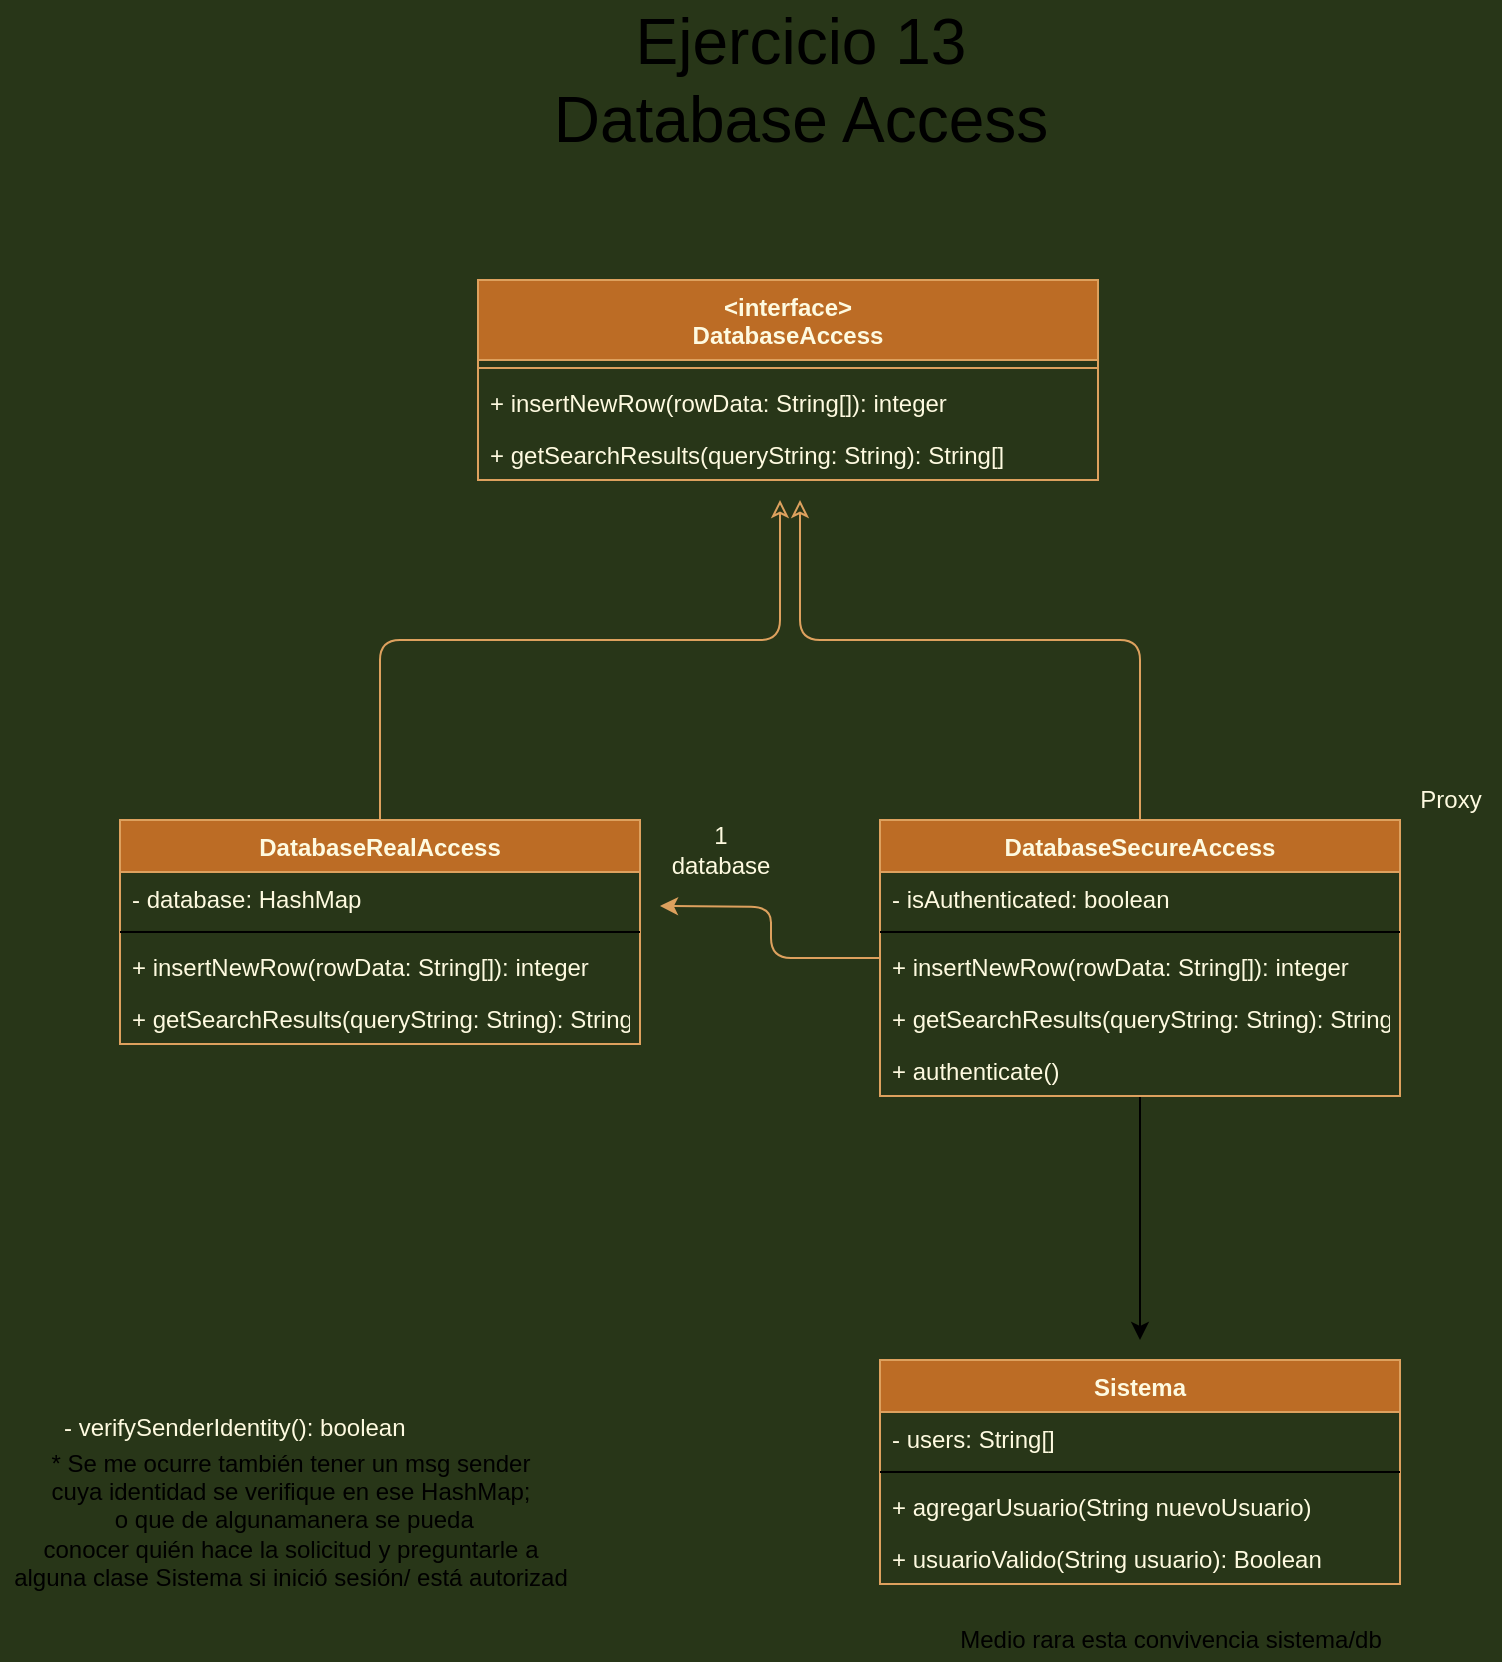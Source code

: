 <mxfile version="19.0.2" type="device"><diagram id="Rlcp8_uMVTG7qezb8W5u" name="Página-1"><mxGraphModel dx="1185" dy="728" grid="1" gridSize="10" guides="1" tooltips="1" connect="1" arrows="1" fold="1" page="1" pageScale="1" pageWidth="827" pageHeight="1169" background="#283618" math="0" shadow="0"><root><mxCell id="0"/><mxCell id="1" parent="0"/><mxCell id="M2c4xd-1SRKMcACbUO43-1" value="&lt;interface&gt;&#10;DatabaseAccess" style="swimlane;fontStyle=1;align=center;verticalAlign=top;childLayout=stackLayout;horizontal=1;startSize=40;horizontalStack=0;resizeParent=1;resizeParentMax=0;resizeLast=0;collapsible=1;marginBottom=0;fillColor=#BC6C25;strokeColor=#DDA15E;fontColor=#FEFAE0;" parent="1" vertex="1"><mxGeometry x="259" y="200" width="310" height="100" as="geometry"/></mxCell><mxCell id="M2c4xd-1SRKMcACbUO43-3" value="" style="line;strokeWidth=1;fillColor=none;align=left;verticalAlign=middle;spacingTop=-1;spacingLeft=3;spacingRight=3;rotatable=0;labelPosition=right;points=[];portConstraint=eastwest;labelBackgroundColor=#283618;strokeColor=#DDA15E;fontColor=#FEFAE0;" parent="M2c4xd-1SRKMcACbUO43-1" vertex="1"><mxGeometry y="40" width="310" height="8" as="geometry"/></mxCell><mxCell id="M2c4xd-1SRKMcACbUO43-4" value="+ insertNewRow(rowData: String[]): integer" style="text;strokeColor=none;fillColor=none;align=left;verticalAlign=top;spacingLeft=4;spacingRight=4;overflow=hidden;rotatable=0;points=[[0,0.5],[1,0.5]];portConstraint=eastwest;fontColor=#FEFAE0;" parent="M2c4xd-1SRKMcACbUO43-1" vertex="1"><mxGeometry y="48" width="310" height="26" as="geometry"/></mxCell><mxCell id="M2c4xd-1SRKMcACbUO43-5" value="+ getSearchResults(queryString: String): String[]" style="text;strokeColor=none;fillColor=none;align=left;verticalAlign=top;spacingLeft=4;spacingRight=4;overflow=hidden;rotatable=0;points=[[0,0.5],[1,0.5]];portConstraint=eastwest;fontColor=#FEFAE0;" parent="M2c4xd-1SRKMcACbUO43-1" vertex="1"><mxGeometry y="74" width="310" height="26" as="geometry"/></mxCell><mxCell id="M2c4xd-1SRKMcACbUO43-12" style="edgeStyle=orthogonalEdgeStyle;curved=0;rounded=1;sketch=0;orthogonalLoop=1;jettySize=auto;html=1;fontColor=#FEFAE0;strokeColor=#DDA15E;fillColor=#BC6C25;endArrow=classic;endFill=0;" parent="1" source="M2c4xd-1SRKMcACbUO43-6" edge="1"><mxGeometry relative="1" as="geometry"><mxPoint x="410" y="310" as="targetPoint"/><Array as="points"><mxPoint x="210" y="380"/><mxPoint x="410" y="380"/></Array></mxGeometry></mxCell><mxCell id="M2c4xd-1SRKMcACbUO43-6" value="DatabaseRealAccess" style="swimlane;fontStyle=1;align=center;verticalAlign=top;childLayout=stackLayout;horizontal=1;startSize=26;horizontalStack=0;resizeParent=1;resizeParentMax=0;resizeLast=0;collapsible=1;marginBottom=0;rounded=0;sketch=0;fontColor=#FEFAE0;strokeColor=#DDA15E;fillColor=#BC6C25;" parent="1" vertex="1"><mxGeometry x="80" y="470" width="260" height="112" as="geometry"/></mxCell><mxCell id="M2c4xd-1SRKMcACbUO43-7" value="- database: HashMap" style="text;strokeColor=none;fillColor=none;align=left;verticalAlign=top;spacingLeft=4;spacingRight=4;overflow=hidden;rotatable=0;points=[[0,0.5],[1,0.5]];portConstraint=eastwest;rounded=0;sketch=0;fontColor=#FEFAE0;" parent="M2c4xd-1SRKMcACbUO43-6" vertex="1"><mxGeometry y="26" width="260" height="26" as="geometry"/></mxCell><mxCell id="M2c4xd-1SRKMcACbUO43-8" value="" style="line;strokeWidth=1;fillColor=none;align=left;verticalAlign=middle;spacingTop=-1;spacingLeft=3;spacingRight=3;rotatable=0;labelPosition=right;points=[];portConstraint=eastwest;rounded=0;sketch=0;fontColor=#FEFAE0;" parent="M2c4xd-1SRKMcACbUO43-6" vertex="1"><mxGeometry y="52" width="260" height="8" as="geometry"/></mxCell><mxCell id="M2c4xd-1SRKMcACbUO43-10" value="+ insertNewRow(rowData: String[]): integer" style="text;strokeColor=none;fillColor=none;align=left;verticalAlign=top;spacingLeft=4;spacingRight=4;overflow=hidden;rotatable=0;points=[[0,0.5],[1,0.5]];portConstraint=eastwest;fontColor=#FEFAE0;" parent="M2c4xd-1SRKMcACbUO43-6" vertex="1"><mxGeometry y="60" width="260" height="26" as="geometry"/></mxCell><mxCell id="M2c4xd-1SRKMcACbUO43-11" value="+ getSearchResults(queryString: String): String[]" style="text;strokeColor=none;fillColor=none;align=left;verticalAlign=top;spacingLeft=4;spacingRight=4;overflow=hidden;rotatable=0;points=[[0,0.5],[1,0.5]];portConstraint=eastwest;fontColor=#FEFAE0;" parent="M2c4xd-1SRKMcACbUO43-6" vertex="1"><mxGeometry y="86" width="260" height="26" as="geometry"/></mxCell><mxCell id="M2c4xd-1SRKMcACbUO43-19" style="edgeStyle=orthogonalEdgeStyle;curved=0;rounded=1;sketch=0;orthogonalLoop=1;jettySize=auto;html=1;fontColor=#FEFAE0;endArrow=classic;endFill=0;strokeColor=#DDA15E;fillColor=#BC6C25;" parent="1" source="M2c4xd-1SRKMcACbUO43-13" edge="1"><mxGeometry relative="1" as="geometry"><mxPoint x="420" y="310" as="targetPoint"/><Array as="points"><mxPoint x="590" y="380"/><mxPoint x="420" y="380"/></Array></mxGeometry></mxCell><mxCell id="M2c4xd-1SRKMcACbUO43-20" style="edgeStyle=orthogonalEdgeStyle;curved=0;rounded=1;sketch=0;orthogonalLoop=1;jettySize=auto;html=1;fontColor=#FEFAE0;endArrow=classic;endFill=1;strokeColor=#DDA15E;fillColor=#BC6C25;" parent="1" source="M2c4xd-1SRKMcACbUO43-13" edge="1"><mxGeometry relative="1" as="geometry"><mxPoint x="350" y="513" as="targetPoint"/></mxGeometry></mxCell><mxCell id="aHq-9sisWthuznnfJnty-28" style="edgeStyle=orthogonalEdgeStyle;rounded=0;orthogonalLoop=1;jettySize=auto;html=1;fontSize=28;endArrow=classic;endFill=1;" edge="1" parent="1" source="M2c4xd-1SRKMcACbUO43-13"><mxGeometry relative="1" as="geometry"><mxPoint x="590" y="730" as="targetPoint"/></mxGeometry></mxCell><mxCell id="M2c4xd-1SRKMcACbUO43-13" value="DatabaseSecureAccess" style="swimlane;fontStyle=1;align=center;verticalAlign=top;childLayout=stackLayout;horizontal=1;startSize=26;horizontalStack=0;resizeParent=1;resizeParentMax=0;resizeLast=0;collapsible=1;marginBottom=0;rounded=0;sketch=0;fontColor=#FEFAE0;strokeColor=#DDA15E;fillColor=#BC6C25;" parent="1" vertex="1"><mxGeometry x="460" y="470" width="260" height="138" as="geometry"/></mxCell><mxCell id="aHq-9sisWthuznnfJnty-21" value="- isAuthenticated: boolean " style="text;strokeColor=none;fillColor=none;align=left;verticalAlign=top;spacingLeft=4;spacingRight=4;overflow=hidden;rotatable=0;points=[[0,0.5],[1,0.5]];portConstraint=eastwest;fontColor=#FEFAE0;" vertex="1" parent="M2c4xd-1SRKMcACbUO43-13"><mxGeometry y="26" width="260" height="26" as="geometry"/></mxCell><mxCell id="M2c4xd-1SRKMcACbUO43-15" value="" style="line;strokeWidth=1;fillColor=none;align=left;verticalAlign=middle;spacingTop=-1;spacingLeft=3;spacingRight=3;rotatable=0;labelPosition=right;points=[];portConstraint=eastwest;rounded=0;sketch=0;fontColor=#FEFAE0;" parent="M2c4xd-1SRKMcACbUO43-13" vertex="1"><mxGeometry y="52" width="260" height="8" as="geometry"/></mxCell><mxCell id="M2c4xd-1SRKMcACbUO43-16" value="+ insertNewRow(rowData: String[]): integer" style="text;strokeColor=none;fillColor=none;align=left;verticalAlign=top;spacingLeft=4;spacingRight=4;overflow=hidden;rotatable=0;points=[[0,0.5],[1,0.5]];portConstraint=eastwest;fontColor=#FEFAE0;" parent="M2c4xd-1SRKMcACbUO43-13" vertex="1"><mxGeometry y="60" width="260" height="26" as="geometry"/></mxCell><mxCell id="M2c4xd-1SRKMcACbUO43-17" value="+ getSearchResults(queryString: String): String[]" style="text;strokeColor=none;fillColor=none;align=left;verticalAlign=top;spacingLeft=4;spacingRight=4;overflow=hidden;rotatable=0;points=[[0,0.5],[1,0.5]];portConstraint=eastwest;fontColor=#FEFAE0;" parent="M2c4xd-1SRKMcACbUO43-13" vertex="1"><mxGeometry y="86" width="260" height="26" as="geometry"/></mxCell><mxCell id="aHq-9sisWthuznnfJnty-8" value="+ authenticate()" style="text;strokeColor=none;fillColor=none;align=left;verticalAlign=top;spacingLeft=4;spacingRight=4;overflow=hidden;rotatable=0;points=[[0,0.5],[1,0.5]];portConstraint=eastwest;fontColor=#FEFAE0;" vertex="1" parent="M2c4xd-1SRKMcACbUO43-13"><mxGeometry y="112" width="260" height="26" as="geometry"/></mxCell><mxCell id="M2c4xd-1SRKMcACbUO43-18" value="Proxy" style="text;html=1;align=center;verticalAlign=middle;resizable=0;points=[];autosize=1;strokeColor=none;fillColor=none;fontColor=#FEFAE0;" parent="1" vertex="1"><mxGeometry x="720" y="450" width="50" height="20" as="geometry"/></mxCell><mxCell id="M2c4xd-1SRKMcACbUO43-21" value="1&lt;br&gt;database" style="text;html=1;align=center;verticalAlign=middle;resizable=0;points=[];autosize=1;strokeColor=none;fillColor=none;fontColor=#FEFAE0;" parent="1" vertex="1"><mxGeometry x="350" y="470" width="60" height="30" as="geometry"/></mxCell><mxCell id="aHq-9sisWthuznnfJnty-7" value="* Se me ocurre también tener un msg sender&lt;br&gt;cuya identidad se verifique en ese HashMap;&lt;br&gt;&amp;nbsp;o que de algunamanera se pueda&lt;br&gt;conocer quién hace la solicitud y preguntarle a&lt;br&gt;alguna clase Sistema si inició sesión/ está autorizad" style="text;html=1;align=center;verticalAlign=middle;resizable=0;points=[];autosize=1;strokeColor=none;fillColor=none;" vertex="1" parent="1"><mxGeometry x="20" y="780" width="290" height="80" as="geometry"/></mxCell><mxCell id="M2c4xd-1SRKMcACbUO43-22" value="- verifySenderIdentity(): boolean" style="text;strokeColor=none;fillColor=none;align=left;verticalAlign=top;spacingLeft=4;spacingRight=4;overflow=hidden;rotatable=0;points=[[0,0.5],[1,0.5]];portConstraint=eastwest;fontColor=#FEFAE0;" parent="1" vertex="1"><mxGeometry x="46" y="760" width="260" height="26" as="geometry"/></mxCell><mxCell id="aHq-9sisWthuznnfJnty-20" value="Ejercicio 13&lt;br style=&quot;font-size: 32px;&quot;&gt;Database Access" style="text;html=1;align=center;verticalAlign=middle;resizable=0;points=[];autosize=1;strokeColor=none;fillColor=none;fontSize=32;" vertex="1" parent="1"><mxGeometry x="290" y="60" width="260" height="80" as="geometry"/></mxCell><mxCell id="aHq-9sisWthuznnfJnty-22" value="Sistema" style="swimlane;fontStyle=1;align=center;verticalAlign=top;childLayout=stackLayout;horizontal=1;startSize=26;horizontalStack=0;resizeParent=1;resizeParentMax=0;resizeLast=0;collapsible=1;marginBottom=0;rounded=0;sketch=0;fontColor=#FEFAE0;strokeColor=#DDA15E;fillColor=#BC6C25;" vertex="1" parent="1"><mxGeometry x="460" y="740" width="260" height="112" as="geometry"/></mxCell><mxCell id="aHq-9sisWthuznnfJnty-23" value="- users: String[]" style="text;strokeColor=none;fillColor=none;align=left;verticalAlign=top;spacingLeft=4;spacingRight=4;overflow=hidden;rotatable=0;points=[[0,0.5],[1,0.5]];portConstraint=eastwest;fontColor=#FEFAE0;" vertex="1" parent="aHq-9sisWthuznnfJnty-22"><mxGeometry y="26" width="260" height="26" as="geometry"/></mxCell><mxCell id="aHq-9sisWthuznnfJnty-24" value="" style="line;strokeWidth=1;fillColor=none;align=left;verticalAlign=middle;spacingTop=-1;spacingLeft=3;spacingRight=3;rotatable=0;labelPosition=right;points=[];portConstraint=eastwest;rounded=0;sketch=0;fontColor=#FEFAE0;" vertex="1" parent="aHq-9sisWthuznnfJnty-22"><mxGeometry y="52" width="260" height="8" as="geometry"/></mxCell><mxCell id="aHq-9sisWthuznnfJnty-25" value="+ agregarUsuario(String nuevoUsuario)" style="text;strokeColor=none;fillColor=none;align=left;verticalAlign=top;spacingLeft=4;spacingRight=4;overflow=hidden;rotatable=0;points=[[0,0.5],[1,0.5]];portConstraint=eastwest;fontColor=#FEFAE0;" vertex="1" parent="aHq-9sisWthuznnfJnty-22"><mxGeometry y="60" width="260" height="26" as="geometry"/></mxCell><mxCell id="aHq-9sisWthuznnfJnty-26" value="+ usuarioValido(String usuario): Boolean" style="text;strokeColor=none;fillColor=none;align=left;verticalAlign=top;spacingLeft=4;spacingRight=4;overflow=hidden;rotatable=0;points=[[0,0.5],[1,0.5]];portConstraint=eastwest;fontColor=#FEFAE0;" vertex="1" parent="aHq-9sisWthuznnfJnty-22"><mxGeometry y="86" width="260" height="26" as="geometry"/></mxCell><mxCell id="aHq-9sisWthuznnfJnty-29" value="Medio rara esta convivencia sistema/db" style="text;html=1;align=center;verticalAlign=middle;resizable=0;points=[];autosize=1;strokeColor=none;fillColor=none;fontSize=12;" vertex="1" parent="1"><mxGeometry x="490" y="870" width="230" height="20" as="geometry"/></mxCell></root></mxGraphModel></diagram></mxfile>